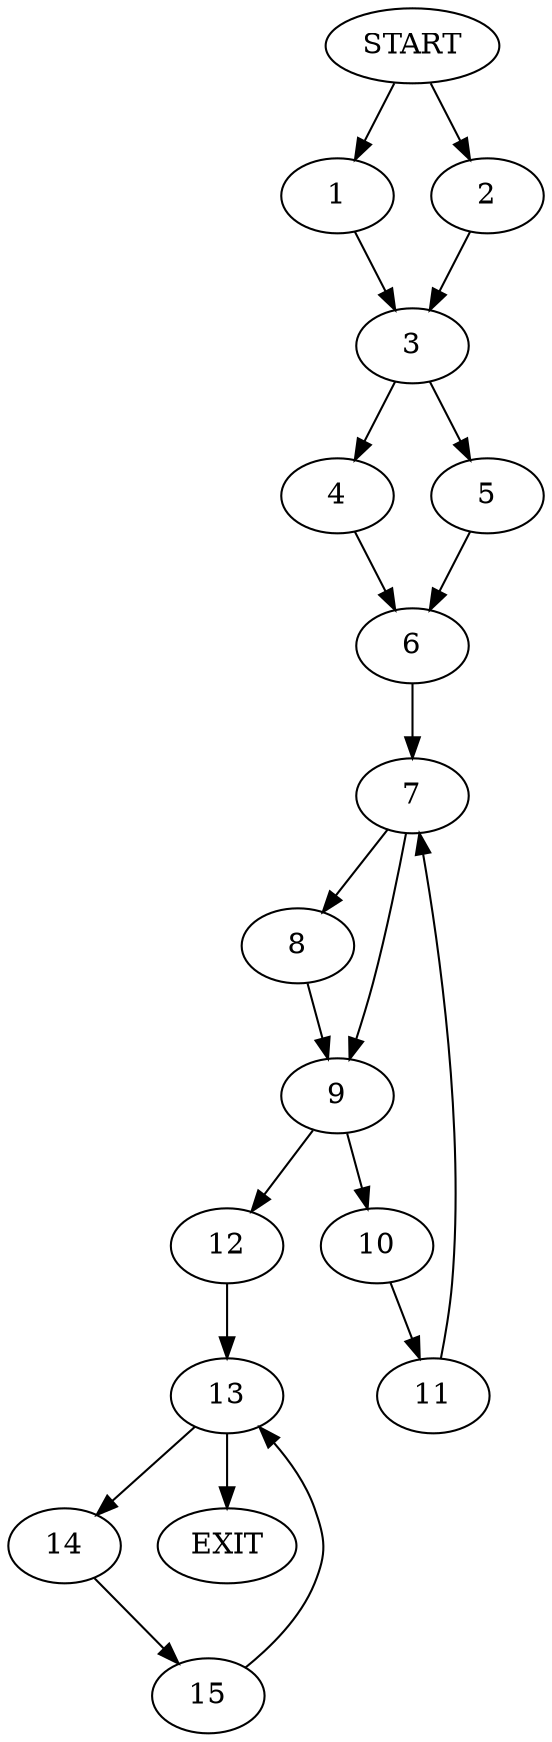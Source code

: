 digraph { 
0 [label="START"];
1;
2;
3;
4;
5;
6;
7;
8;
9;
10;
11;
12;
13;
14;
15;
16[label="EXIT"];
0 -> 1;
0 -> 2;
1 -> 3;
2 -> 3;
3 -> 4;
3 -> 5;
4 -> 6;
5 -> 6;
6 -> 7;
7 -> 8;
7 -> 9;
8 -> 9;
9 -> 10;
9 -> 12;
10 -> 11;
11 -> 7;
12 -> 13;
13 -> 14;
13 -> 16;
14 -> 15;
15 -> 13;
}